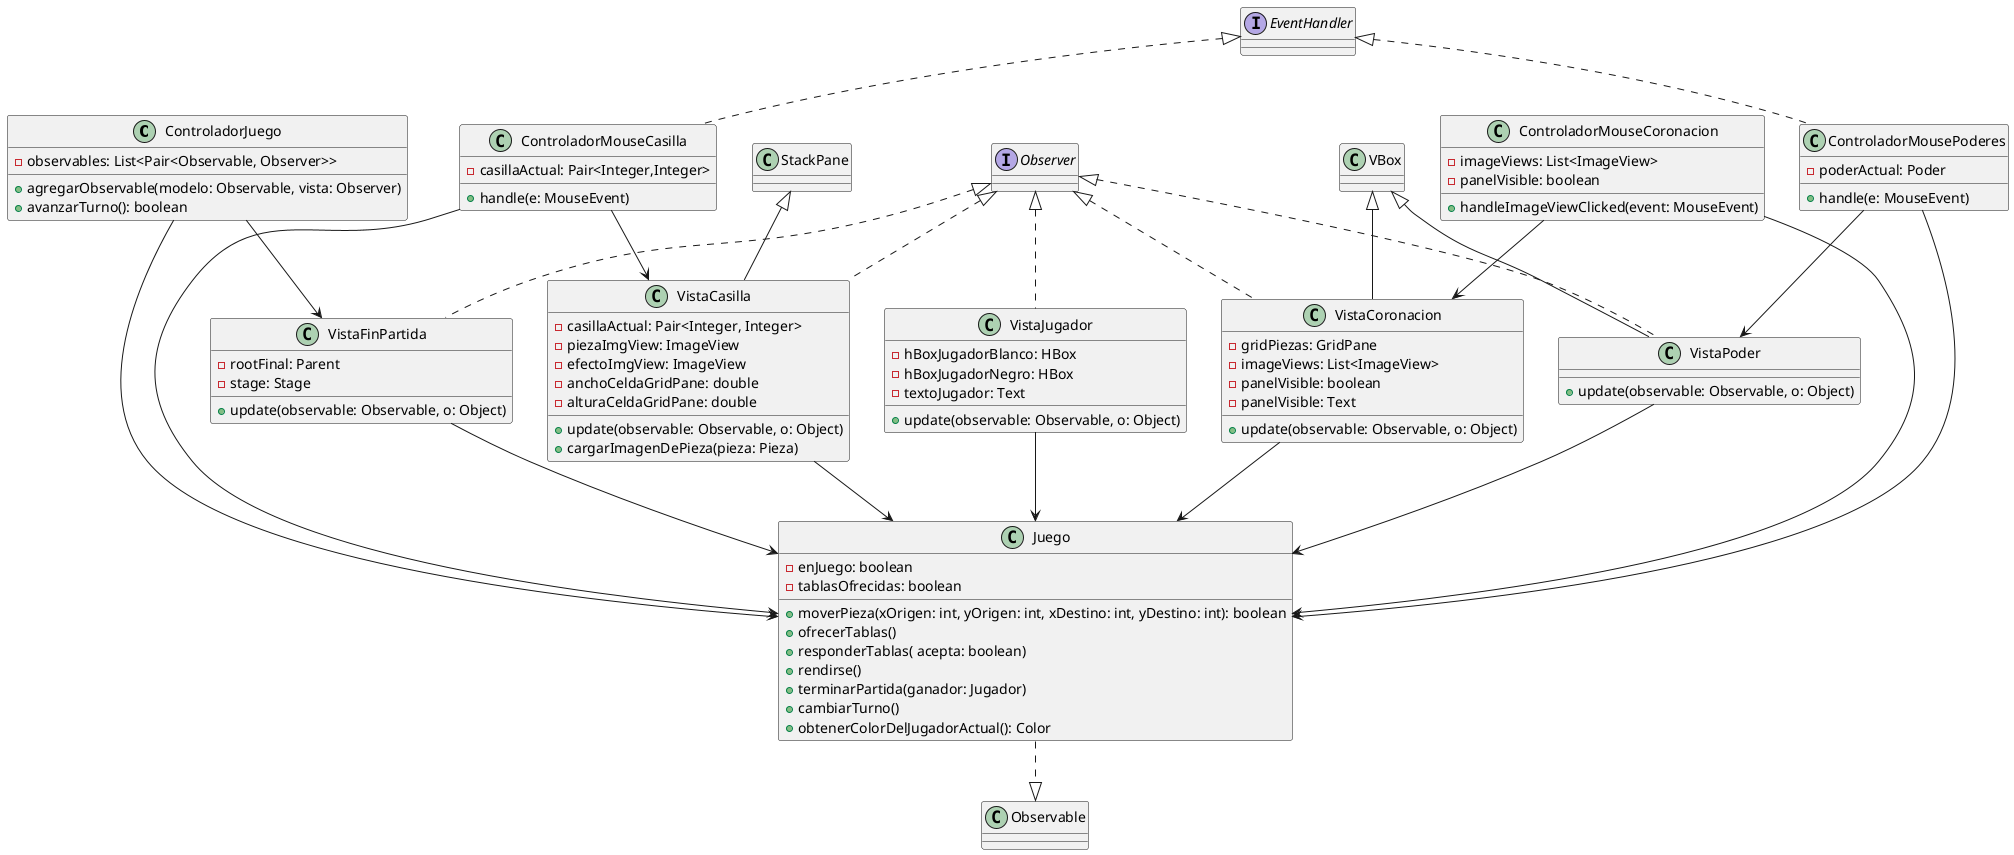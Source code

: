 @startuml
'https://plantuml.com/class-diagram

class ControladorJuego{
    - observables: List<Pair<Observable, Observer>>
    + agregarObservable(modelo: Observable, vista: Observer)
    + avanzarTurno(): boolean
}

class ControladorMouseCasilla implements EventHandler<MouseEvent>{
    - casillaActual: Pair<Integer,Integer>
    + handle(e: MouseEvent)
}

class ControladorMouseCoronacion{
    - imageViews: List<ImageView>
    - panelVisible: boolean
    + handleImageViewClicked(event: MouseEvent)
}

class ControladorMousePoderes implements EventHandler<MouseEvent> {
    - poderActual: Poder
    + handle(e: MouseEvent)
}

class VistaCasilla extends StackPane implements Observer {
    - casillaActual: Pair<Integer, Integer>
    - piezaImgView: ImageView
    - efectoImgView: ImageView
    - anchoCeldaGridPane: double
    - alturaCeldaGridPane: double
    + update(observable: Observable, o: Object)
    + cargarImagenDePieza(pieza: Pieza)
}

class VistaCoronacion extends VBox implements Observer {
    - gridPiezas: GridPane
    - imageViews: List<ImageView>
    - panelVisible: boolean
    - panelVisible: Text
    + update(observable: Observable, o: Object)
}

class VistaFinPartida implements Observer {
    - rootFinal: Parent
    - stage: Stage
    + update(observable: Observable, o: Object)
}

class VistaPoder extends VBox implements Observer {
    + update(observable: Observable, o: Object)
}

class Juego{
    - enJuego: boolean
    - tablasOfrecidas: boolean
    + moverPieza(xOrigen: int, yOrigen: int, xDestino: int, yDestino: int): boolean
    + ofrecerTablas()
    + responderTablas( acepta: boolean)
    + rendirse()
    + terminarPartida(ganador: Jugador)
    + cambiarTurno()
    + obtenerColorDelJugadorActual(): Color
}


class VistaJugador implements Observer{
    - hBoxJugadorBlanco: HBox
    - hBoxJugadorNegro: HBox
    - textoJugador: Text
    +update(observable: Observable, o: Object)

}

VistaJugador --> Juego

Juego ..|> Observable

VistaCasilla --> Juego
VistaCoronacion --> Juego
VistaFinPartida --> Juego
VistaPoder --> Juego

ControladorJuego --> Juego
ControladorMouseCasilla --> Juego
ControladorMouseCoronacion --> Juego
ControladorMousePoderes --> Juego

ControladorJuego --> VistaFinPartida
ControladorMouseCasilla --> VistaCasilla
ControladorMouseCoronacion --> VistaCoronacion
ControladorMousePoderes --> VistaPoder

@enduml